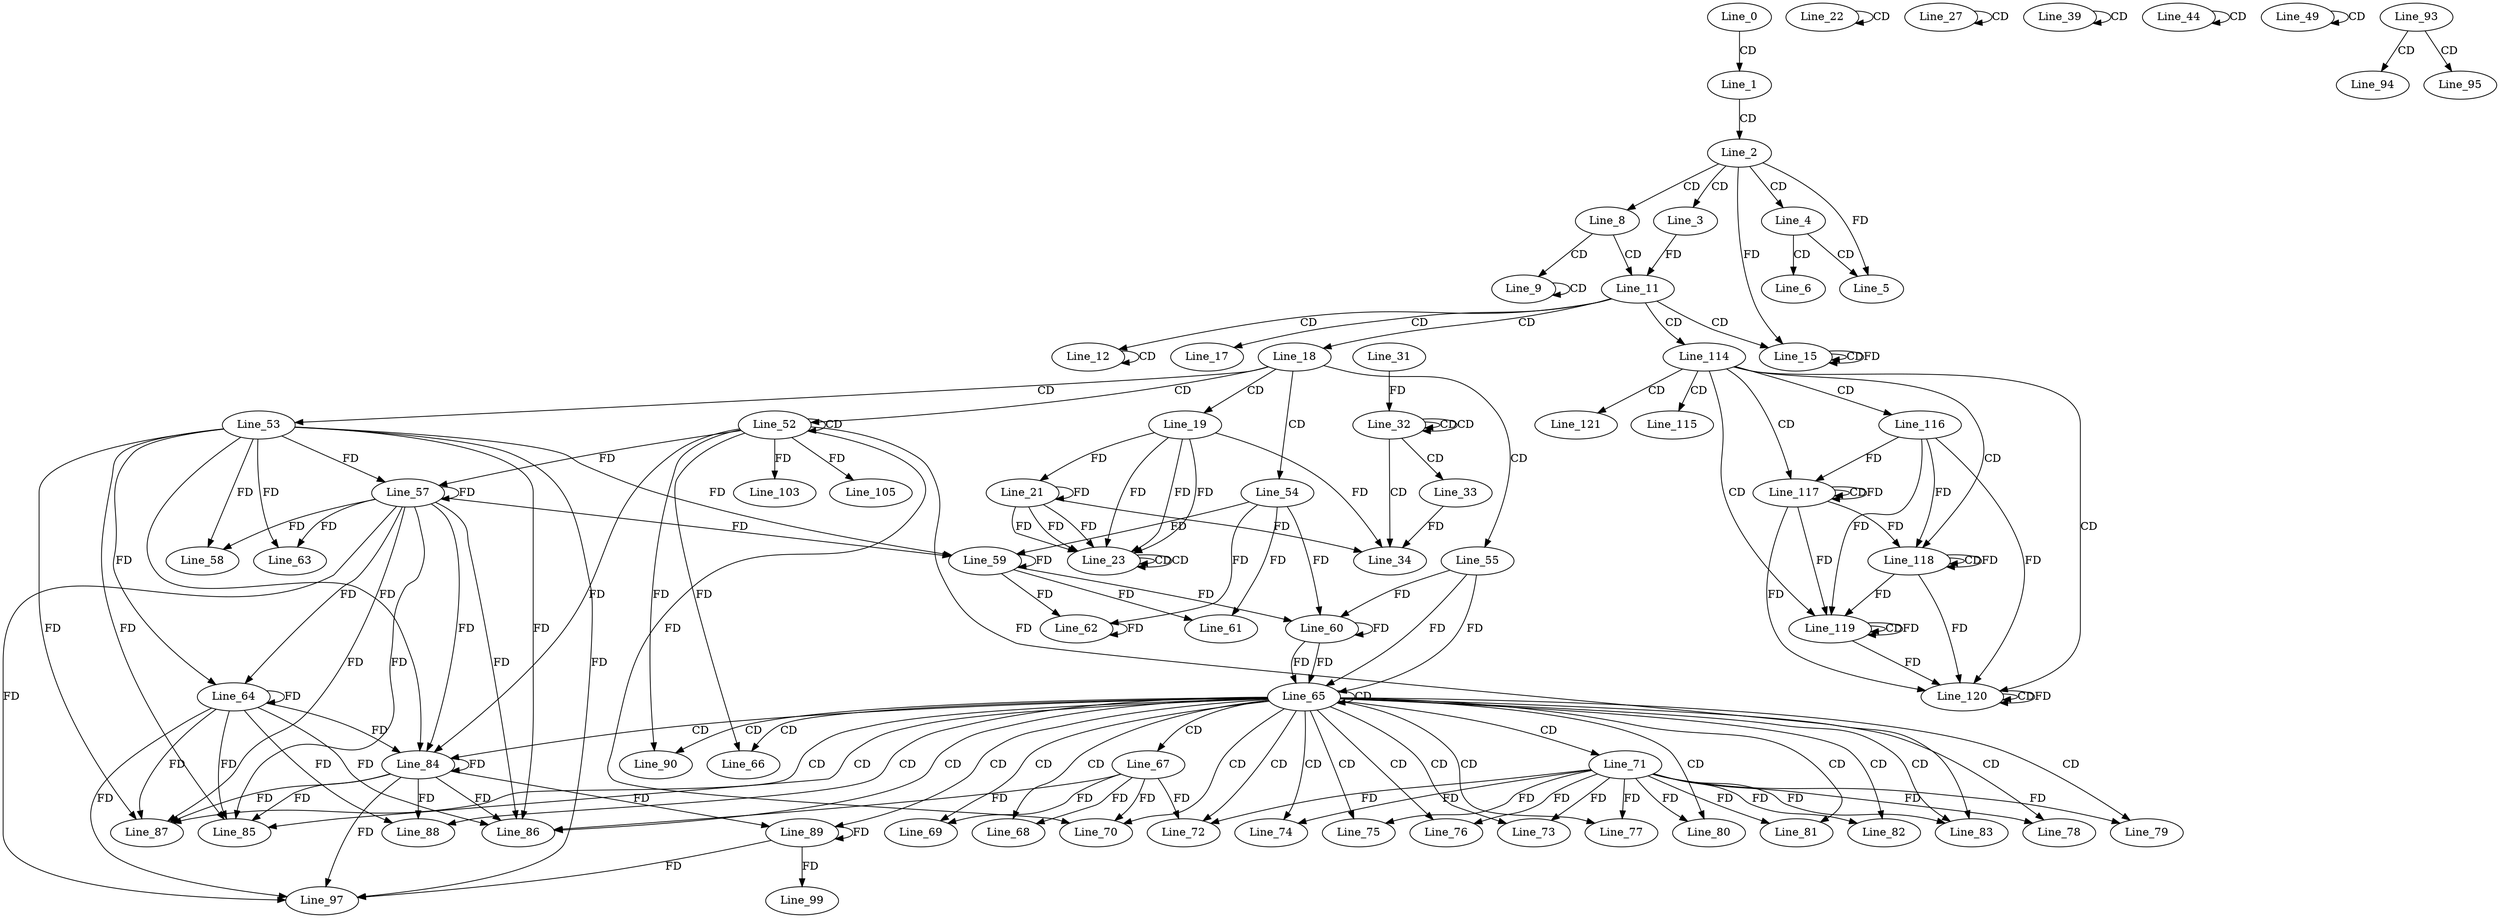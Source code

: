 digraph G {
  Line_0;
  Line_1;
  Line_2;
  Line_3;
  Line_4;
  Line_5;
  Line_5;
  Line_6;
  Line_8;
  Line_9;
  Line_9;
  Line_11;
  Line_12;
  Line_12;
  Line_15;
  Line_15;
  Line_17;
  Line_18;
  Line_19;
  Line_21;
  Line_22;
  Line_22;
  Line_23;
  Line_23;
  Line_23;
  Line_27;
  Line_27;
  Line_32;
  Line_32;
  Line_32;
  Line_31;
  Line_33;
  Line_34;
  Line_39;
  Line_39;
  Line_44;
  Line_44;
  Line_49;
  Line_49;
  Line_52;
  Line_52;
  Line_53;
  Line_54;
  Line_55;
  Line_57;
  Line_57;
  Line_58;
  Line_59;
  Line_59;
  Line_60;
  Line_60;
  Line_61;
  Line_62;
  Line_63;
  Line_64;
  Line_65;
  Line_65;
  Line_66;
  Line_67;
  Line_68;
  Line_69;
  Line_70;
  Line_71;
  Line_72;
  Line_72;
  Line_73;
  Line_74;
  Line_75;
  Line_76;
  Line_77;
  Line_78;
  Line_79;
  Line_80;
  Line_81;
  Line_82;
  Line_83;
  Line_84;
  Line_84;
  Line_85;
  Line_86;
  Line_86;
  Line_87;
  Line_88;
  Line_89;
  Line_90;
  Line_93;
  Line_94;
  Line_95;
  Line_97;
  Line_99;
  Line_103;
  Line_105;
  Line_114;
  Line_115;
  Line_116;
  Line_117;
  Line_117;
  Line_118;
  Line_118;
  Line_119;
  Line_119;
  Line_120;
  Line_120;
  Line_121;
  Line_0 -> Line_1 [ label="CD" ];
  Line_1 -> Line_2 [ label="CD" ];
  Line_2 -> Line_3 [ label="CD" ];
  Line_2 -> Line_4 [ label="CD" ];
  Line_4 -> Line_5 [ label="CD" ];
  Line_2 -> Line_5 [ label="FD" ];
  Line_4 -> Line_6 [ label="CD" ];
  Line_2 -> Line_8 [ label="CD" ];
  Line_8 -> Line_9 [ label="CD" ];
  Line_9 -> Line_9 [ label="CD" ];
  Line_8 -> Line_11 [ label="CD" ];
  Line_3 -> Line_11 [ label="FD" ];
  Line_11 -> Line_12 [ label="CD" ];
  Line_12 -> Line_12 [ label="CD" ];
  Line_11 -> Line_15 [ label="CD" ];
  Line_15 -> Line_15 [ label="CD" ];
  Line_2 -> Line_15 [ label="FD" ];
  Line_15 -> Line_15 [ label="FD" ];
  Line_11 -> Line_17 [ label="CD" ];
  Line_11 -> Line_18 [ label="CD" ];
  Line_18 -> Line_19 [ label="CD" ];
  Line_19 -> Line_21 [ label="FD" ];
  Line_21 -> Line_21 [ label="FD" ];
  Line_22 -> Line_22 [ label="CD" ];
  Line_19 -> Line_23 [ label="FD" ];
  Line_21 -> Line_23 [ label="FD" ];
  Line_23 -> Line_23 [ label="CD" ];
  Line_19 -> Line_23 [ label="FD" ];
  Line_21 -> Line_23 [ label="FD" ];
  Line_23 -> Line_23 [ label="CD" ];
  Line_19 -> Line_23 [ label="FD" ];
  Line_21 -> Line_23 [ label="FD" ];
  Line_27 -> Line_27 [ label="CD" ];
  Line_32 -> Line_32 [ label="CD" ];
  Line_32 -> Line_32 [ label="CD" ];
  Line_31 -> Line_32 [ label="FD" ];
  Line_32 -> Line_33 [ label="CD" ];
  Line_32 -> Line_34 [ label="CD" ];
  Line_33 -> Line_34 [ label="FD" ];
  Line_19 -> Line_34 [ label="FD" ];
  Line_21 -> Line_34 [ label="FD" ];
  Line_39 -> Line_39 [ label="CD" ];
  Line_44 -> Line_44 [ label="CD" ];
  Line_49 -> Line_49 [ label="CD" ];
  Line_18 -> Line_52 [ label="CD" ];
  Line_52 -> Line_52 [ label="CD" ];
  Line_18 -> Line_53 [ label="CD" ];
  Line_18 -> Line_54 [ label="CD" ];
  Line_18 -> Line_55 [ label="CD" ];
  Line_53 -> Line_57 [ label="FD" ];
  Line_57 -> Line_57 [ label="FD" ];
  Line_52 -> Line_57 [ label="FD" ];
  Line_53 -> Line_58 [ label="FD" ];
  Line_57 -> Line_58 [ label="FD" ];
  Line_54 -> Line_59 [ label="FD" ];
  Line_59 -> Line_59 [ label="FD" ];
  Line_53 -> Line_59 [ label="FD" ];
  Line_57 -> Line_59 [ label="FD" ];
  Line_55 -> Line_60 [ label="FD" ];
  Line_60 -> Line_60 [ label="FD" ];
  Line_54 -> Line_60 [ label="FD" ];
  Line_59 -> Line_60 [ label="FD" ];
  Line_54 -> Line_61 [ label="FD" ];
  Line_59 -> Line_61 [ label="FD" ];
  Line_54 -> Line_62 [ label="FD" ];
  Line_59 -> Line_62 [ label="FD" ];
  Line_62 -> Line_62 [ label="FD" ];
  Line_53 -> Line_63 [ label="FD" ];
  Line_57 -> Line_63 [ label="FD" ];
  Line_53 -> Line_64 [ label="FD" ];
  Line_57 -> Line_64 [ label="FD" ];
  Line_64 -> Line_64 [ label="FD" ];
  Line_55 -> Line_65 [ label="FD" ];
  Line_60 -> Line_65 [ label="FD" ];
  Line_65 -> Line_65 [ label="CD" ];
  Line_55 -> Line_65 [ label="FD" ];
  Line_60 -> Line_65 [ label="FD" ];
  Line_65 -> Line_66 [ label="CD" ];
  Line_52 -> Line_66 [ label="FD" ];
  Line_65 -> Line_67 [ label="CD" ];
  Line_65 -> Line_68 [ label="CD" ];
  Line_67 -> Line_68 [ label="FD" ];
  Line_65 -> Line_69 [ label="CD" ];
  Line_67 -> Line_69 [ label="FD" ];
  Line_65 -> Line_70 [ label="CD" ];
  Line_67 -> Line_70 [ label="FD" ];
  Line_52 -> Line_70 [ label="FD" ];
  Line_65 -> Line_71 [ label="CD" ];
  Line_65 -> Line_72 [ label="CD" ];
  Line_71 -> Line_72 [ label="FD" ];
  Line_67 -> Line_72 [ label="FD" ];
  Line_65 -> Line_73 [ label="CD" ];
  Line_71 -> Line_73 [ label="FD" ];
  Line_65 -> Line_74 [ label="CD" ];
  Line_71 -> Line_74 [ label="FD" ];
  Line_65 -> Line_75 [ label="CD" ];
  Line_71 -> Line_75 [ label="FD" ];
  Line_65 -> Line_76 [ label="CD" ];
  Line_71 -> Line_76 [ label="FD" ];
  Line_65 -> Line_77 [ label="CD" ];
  Line_71 -> Line_77 [ label="FD" ];
  Line_65 -> Line_78 [ label="CD" ];
  Line_71 -> Line_78 [ label="FD" ];
  Line_65 -> Line_79 [ label="CD" ];
  Line_71 -> Line_79 [ label="FD" ];
  Line_65 -> Line_80 [ label="CD" ];
  Line_71 -> Line_80 [ label="FD" ];
  Line_65 -> Line_81 [ label="CD" ];
  Line_71 -> Line_81 [ label="FD" ];
  Line_65 -> Line_82 [ label="CD" ];
  Line_71 -> Line_82 [ label="FD" ];
  Line_65 -> Line_83 [ label="CD" ];
  Line_71 -> Line_83 [ label="FD" ];
  Line_52 -> Line_83 [ label="FD" ];
  Line_65 -> Line_84 [ label="CD" ];
  Line_53 -> Line_84 [ label="FD" ];
  Line_57 -> Line_84 [ label="FD" ];
  Line_64 -> Line_84 [ label="FD" ];
  Line_84 -> Line_84 [ label="FD" ];
  Line_52 -> Line_84 [ label="FD" ];
  Line_65 -> Line_85 [ label="CD" ];
  Line_53 -> Line_85 [ label="FD" ];
  Line_57 -> Line_85 [ label="FD" ];
  Line_64 -> Line_85 [ label="FD" ];
  Line_84 -> Line_85 [ label="FD" ];
  Line_65 -> Line_86 [ label="CD" ];
  Line_53 -> Line_86 [ label="FD" ];
  Line_57 -> Line_86 [ label="FD" ];
  Line_64 -> Line_86 [ label="FD" ];
  Line_84 -> Line_86 [ label="FD" ];
  Line_67 -> Line_86 [ label="FD" ];
  Line_65 -> Line_87 [ label="CD" ];
  Line_53 -> Line_87 [ label="FD" ];
  Line_57 -> Line_87 [ label="FD" ];
  Line_64 -> Line_87 [ label="FD" ];
  Line_84 -> Line_87 [ label="FD" ];
  Line_65 -> Line_88 [ label="CD" ];
  Line_64 -> Line_88 [ label="FD" ];
  Line_84 -> Line_88 [ label="FD" ];
  Line_65 -> Line_89 [ label="CD" ];
  Line_84 -> Line_89 [ label="FD" ];
  Line_89 -> Line_89 [ label="FD" ];
  Line_65 -> Line_90 [ label="CD" ];
  Line_52 -> Line_90 [ label="FD" ];
  Line_93 -> Line_94 [ label="CD" ];
  Line_93 -> Line_95 [ label="CD" ];
  Line_53 -> Line_97 [ label="FD" ];
  Line_57 -> Line_97 [ label="FD" ];
  Line_64 -> Line_97 [ label="FD" ];
  Line_84 -> Line_97 [ label="FD" ];
  Line_89 -> Line_97 [ label="FD" ];
  Line_89 -> Line_99 [ label="FD" ];
  Line_52 -> Line_103 [ label="FD" ];
  Line_52 -> Line_105 [ label="FD" ];
  Line_11 -> Line_114 [ label="CD" ];
  Line_114 -> Line_115 [ label="CD" ];
  Line_114 -> Line_116 [ label="CD" ];
  Line_114 -> Line_117 [ label="CD" ];
  Line_117 -> Line_117 [ label="CD" ];
  Line_116 -> Line_117 [ label="FD" ];
  Line_117 -> Line_117 [ label="FD" ];
  Line_114 -> Line_118 [ label="CD" ];
  Line_118 -> Line_118 [ label="CD" ];
  Line_116 -> Line_118 [ label="FD" ];
  Line_117 -> Line_118 [ label="FD" ];
  Line_118 -> Line_118 [ label="FD" ];
  Line_114 -> Line_119 [ label="CD" ];
  Line_119 -> Line_119 [ label="CD" ];
  Line_116 -> Line_119 [ label="FD" ];
  Line_117 -> Line_119 [ label="FD" ];
  Line_118 -> Line_119 [ label="FD" ];
  Line_119 -> Line_119 [ label="FD" ];
  Line_114 -> Line_120 [ label="CD" ];
  Line_120 -> Line_120 [ label="CD" ];
  Line_116 -> Line_120 [ label="FD" ];
  Line_117 -> Line_120 [ label="FD" ];
  Line_118 -> Line_120 [ label="FD" ];
  Line_119 -> Line_120 [ label="FD" ];
  Line_120 -> Line_120 [ label="FD" ];
  Line_114 -> Line_121 [ label="CD" ];
}
